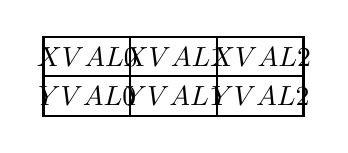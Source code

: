 \let\st\strut
\foreach \x/\xtext/\ytext in{0/XVAL0/YVAL0,1.1/XVAL1/YVAL1,2.2/XVAL2/YVAL2}
{\draw[thick] (\x,0.5) +(-0.55,-0.25) rectangle ++(0.55,0.25) ;
\draw[thick] (\x,0) +(-0.55,-0.25) rectangle ++(0.55,0.25);
\node[]  at (\x+0.005,0.5) {$\xtext$};
\node[]  at (\x+0.005,0) {$\ytext$};
\node[] (x_\x)  at (\x,0.75) {};
\node[] (y_\x) at (\x,-0.25) {};}BUBBLE
